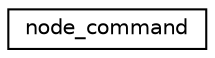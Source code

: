 digraph "Graphical Class Hierarchy"
{
 // LATEX_PDF_SIZE
  edge [fontname="Helvetica",fontsize="10",labelfontname="Helvetica",labelfontsize="10"];
  node [fontname="Helvetica",fontsize="10",shape=record];
  rankdir="LR";
  Node0 [label="node_command",height=0.2,width=0.4,color="black", fillcolor="white", style="filled",URL="$structnode__command.html",tooltip=" "];
}
